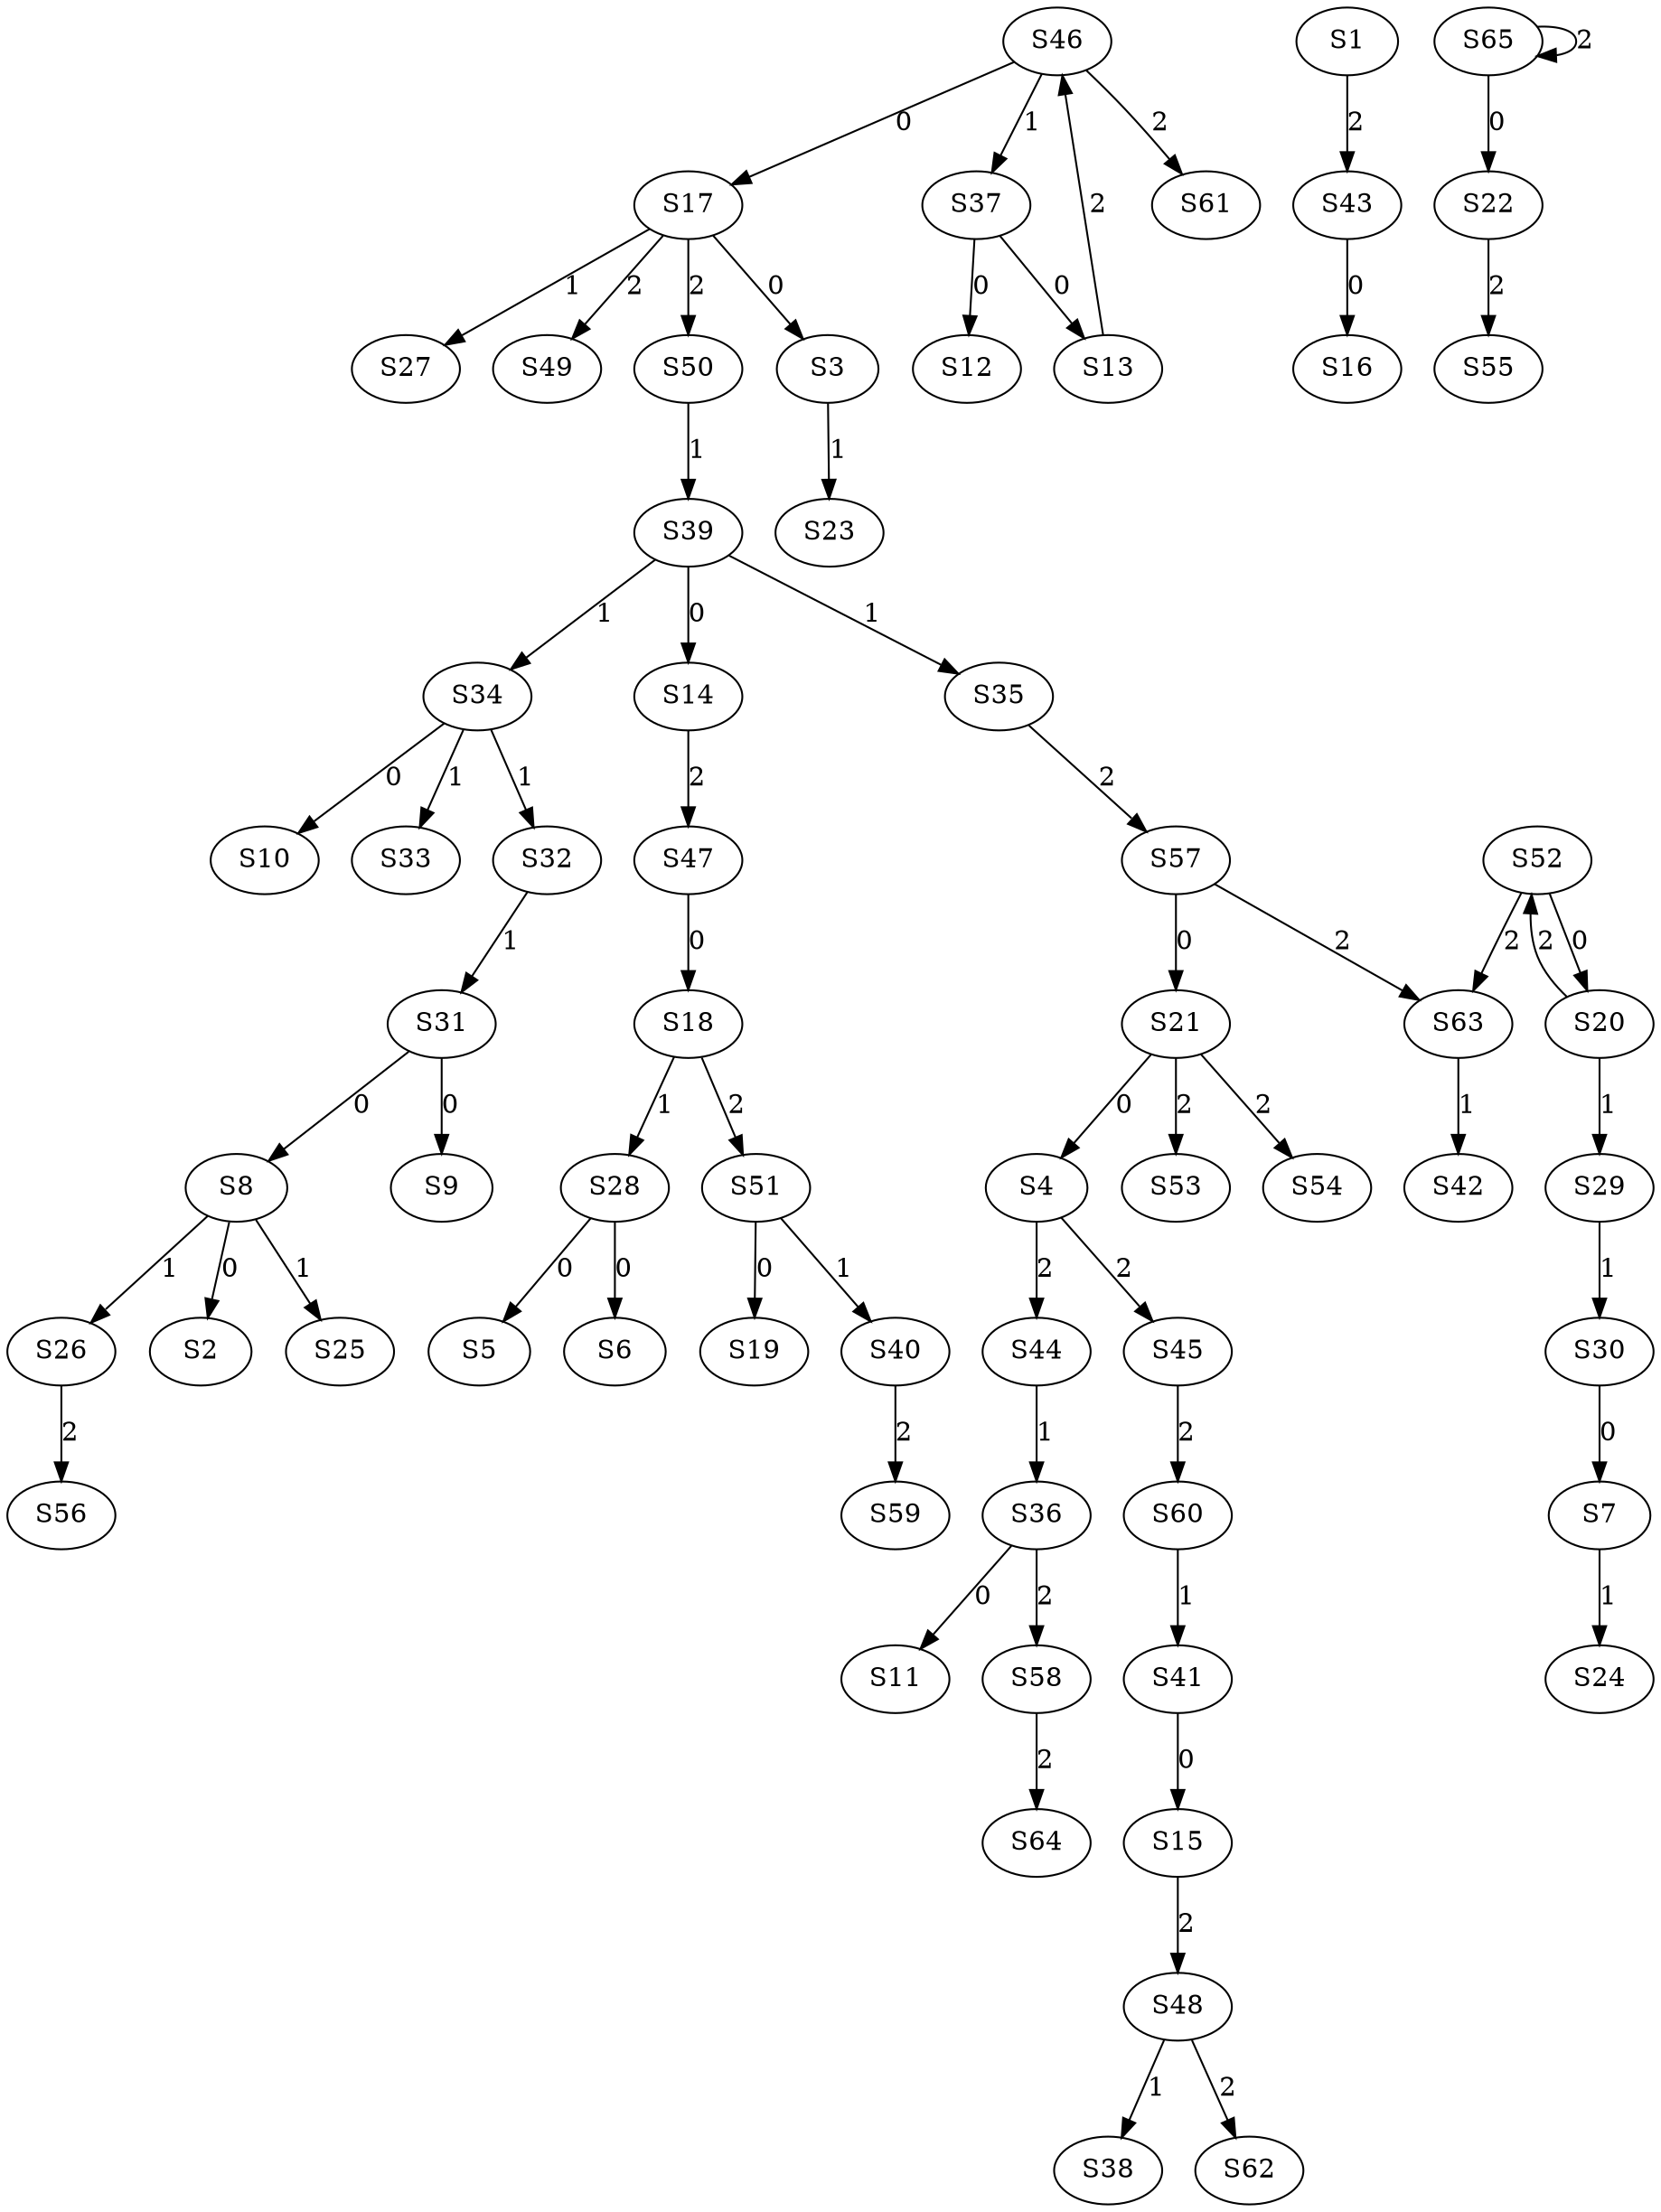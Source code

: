 strict digraph {
	S8 -> S2 [ label = 0 ];
	S17 -> S3 [ label = 0 ];
	S21 -> S4 [ label = 0 ];
	S28 -> S5 [ label = 0 ];
	S28 -> S6 [ label = 0 ];
	S30 -> S7 [ label = 0 ];
	S31 -> S8 [ label = 0 ];
	S31 -> S9 [ label = 0 ];
	S34 -> S10 [ label = 0 ];
	S36 -> S11 [ label = 0 ];
	S37 -> S12 [ label = 0 ];
	S37 -> S13 [ label = 0 ];
	S39 -> S14 [ label = 0 ];
	S41 -> S15 [ label = 0 ];
	S43 -> S16 [ label = 0 ];
	S46 -> S17 [ label = 0 ];
	S47 -> S18 [ label = 0 ];
	S51 -> S19 [ label = 0 ];
	S52 -> S20 [ label = 0 ];
	S57 -> S21 [ label = 0 ];
	S65 -> S22 [ label = 0 ];
	S3 -> S23 [ label = 1 ];
	S7 -> S24 [ label = 1 ];
	S8 -> S25 [ label = 1 ];
	S8 -> S26 [ label = 1 ];
	S17 -> S27 [ label = 1 ];
	S18 -> S28 [ label = 1 ];
	S20 -> S29 [ label = 1 ];
	S29 -> S30 [ label = 1 ];
	S32 -> S31 [ label = 1 ];
	S34 -> S32 [ label = 1 ];
	S34 -> S33 [ label = 1 ];
	S39 -> S34 [ label = 1 ];
	S39 -> S35 [ label = 1 ];
	S44 -> S36 [ label = 1 ];
	S46 -> S37 [ label = 1 ];
	S48 -> S38 [ label = 1 ];
	S50 -> S39 [ label = 1 ];
	S51 -> S40 [ label = 1 ];
	S60 -> S41 [ label = 1 ];
	S63 -> S42 [ label = 1 ];
	S1 -> S43 [ label = 2 ];
	S4 -> S44 [ label = 2 ];
	S4 -> S45 [ label = 2 ];
	S13 -> S46 [ label = 2 ];
	S14 -> S47 [ label = 2 ];
	S15 -> S48 [ label = 2 ];
	S17 -> S49 [ label = 2 ];
	S17 -> S50 [ label = 2 ];
	S18 -> S51 [ label = 2 ];
	S20 -> S52 [ label = 2 ];
	S21 -> S53 [ label = 2 ];
	S21 -> S54 [ label = 2 ];
	S22 -> S55 [ label = 2 ];
	S26 -> S56 [ label = 2 ];
	S35 -> S57 [ label = 2 ];
	S36 -> S58 [ label = 2 ];
	S40 -> S59 [ label = 2 ];
	S45 -> S60 [ label = 2 ];
	S46 -> S61 [ label = 2 ];
	S48 -> S62 [ label = 2 ];
	S57 -> S63 [ label = 2 ];
	S58 -> S64 [ label = 2 ];
	S65 -> S65 [ label = 2 ];
	S52 -> S63 [ label = 2 ];
}